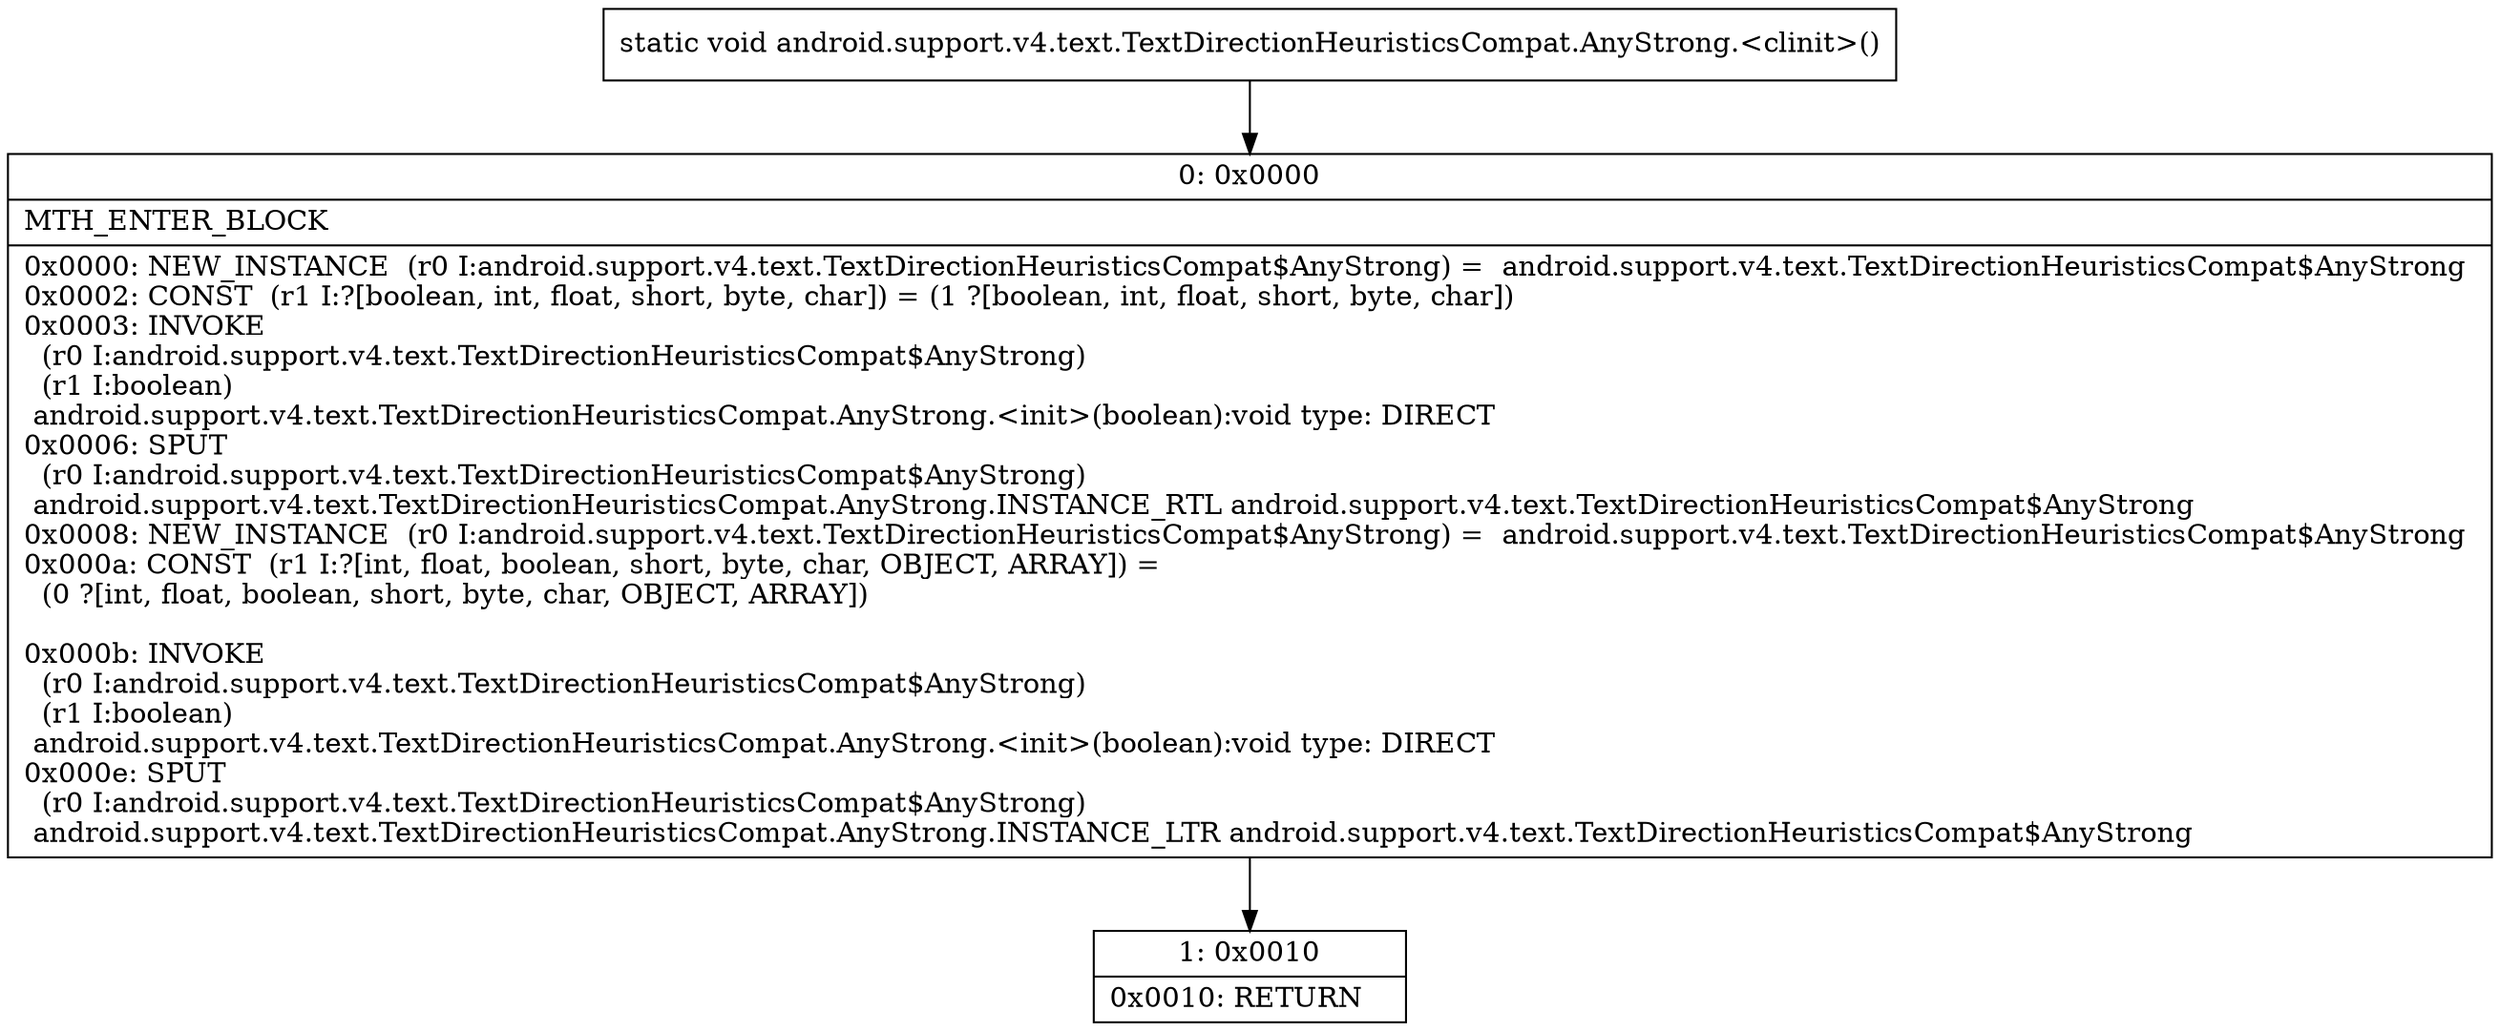 digraph "CFG forandroid.support.v4.text.TextDirectionHeuristicsCompat.AnyStrong.\<clinit\>()V" {
Node_0 [shape=record,label="{0\:\ 0x0000|MTH_ENTER_BLOCK\l|0x0000: NEW_INSTANCE  (r0 I:android.support.v4.text.TextDirectionHeuristicsCompat$AnyStrong) =  android.support.v4.text.TextDirectionHeuristicsCompat$AnyStrong \l0x0002: CONST  (r1 I:?[boolean, int, float, short, byte, char]) = (1 ?[boolean, int, float, short, byte, char]) \l0x0003: INVOKE  \l  (r0 I:android.support.v4.text.TextDirectionHeuristicsCompat$AnyStrong)\l  (r1 I:boolean)\l android.support.v4.text.TextDirectionHeuristicsCompat.AnyStrong.\<init\>(boolean):void type: DIRECT \l0x0006: SPUT  \l  (r0 I:android.support.v4.text.TextDirectionHeuristicsCompat$AnyStrong)\l android.support.v4.text.TextDirectionHeuristicsCompat.AnyStrong.INSTANCE_RTL android.support.v4.text.TextDirectionHeuristicsCompat$AnyStrong \l0x0008: NEW_INSTANCE  (r0 I:android.support.v4.text.TextDirectionHeuristicsCompat$AnyStrong) =  android.support.v4.text.TextDirectionHeuristicsCompat$AnyStrong \l0x000a: CONST  (r1 I:?[int, float, boolean, short, byte, char, OBJECT, ARRAY]) = \l  (0 ?[int, float, boolean, short, byte, char, OBJECT, ARRAY])\l \l0x000b: INVOKE  \l  (r0 I:android.support.v4.text.TextDirectionHeuristicsCompat$AnyStrong)\l  (r1 I:boolean)\l android.support.v4.text.TextDirectionHeuristicsCompat.AnyStrong.\<init\>(boolean):void type: DIRECT \l0x000e: SPUT  \l  (r0 I:android.support.v4.text.TextDirectionHeuristicsCompat$AnyStrong)\l android.support.v4.text.TextDirectionHeuristicsCompat.AnyStrong.INSTANCE_LTR android.support.v4.text.TextDirectionHeuristicsCompat$AnyStrong \l}"];
Node_1 [shape=record,label="{1\:\ 0x0010|0x0010: RETURN   \l}"];
MethodNode[shape=record,label="{static void android.support.v4.text.TextDirectionHeuristicsCompat.AnyStrong.\<clinit\>() }"];
MethodNode -> Node_0;
Node_0 -> Node_1;
}

